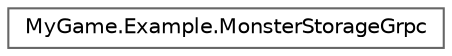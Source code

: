digraph "Graphical Class Hierarchy"
{
 // LATEX_PDF_SIZE
  bgcolor="transparent";
  edge [fontname=Helvetica,fontsize=10,labelfontname=Helvetica,labelfontsize=10];
  node [fontname=Helvetica,fontsize=10,shape=box,height=0.2,width=0.4];
  rankdir="LR";
  Node0 [id="Node000000",label="MyGame.Example.MonsterStorageGrpc",height=0.2,width=0.4,color="grey40", fillcolor="white", style="filled",URL="$classMyGame_1_1Example_1_1MonsterStorageGrpc.html",tooltip=" "];
}
